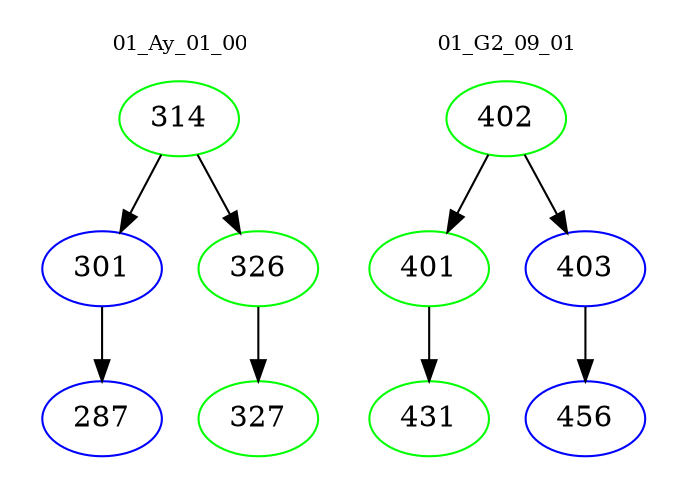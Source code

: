 digraph{
subgraph cluster_0 {
color = white
label = "01_Ay_01_00";
fontsize=10;
T0_314 [label="314", color="green"]
T0_314 -> T0_301 [color="black"]
T0_301 [label="301", color="blue"]
T0_301 -> T0_287 [color="black"]
T0_287 [label="287", color="blue"]
T0_314 -> T0_326 [color="black"]
T0_326 [label="326", color="green"]
T0_326 -> T0_327 [color="black"]
T0_327 [label="327", color="green"]
}
subgraph cluster_1 {
color = white
label = "01_G2_09_01";
fontsize=10;
T1_402 [label="402", color="green"]
T1_402 -> T1_401 [color="black"]
T1_401 [label="401", color="green"]
T1_401 -> T1_431 [color="black"]
T1_431 [label="431", color="green"]
T1_402 -> T1_403 [color="black"]
T1_403 [label="403", color="blue"]
T1_403 -> T1_456 [color="black"]
T1_456 [label="456", color="blue"]
}
}
